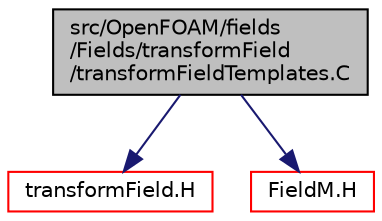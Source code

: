digraph "src/OpenFOAM/fields/Fields/transformField/transformFieldTemplates.C"
{
  bgcolor="transparent";
  edge [fontname="Helvetica",fontsize="10",labelfontname="Helvetica",labelfontsize="10"];
  node [fontname="Helvetica",fontsize="10",shape=record];
  Node1 [label="src/OpenFOAM/fields\l/Fields/transformField\l/transformFieldTemplates.C",height=0.2,width=0.4,color="black", fillcolor="grey75", style="filled", fontcolor="black"];
  Node1 -> Node2 [color="midnightblue",fontsize="10",style="solid",fontname="Helvetica"];
  Node2 [label="transformField.H",height=0.2,width=0.4,color="red",URL="$a08105.html",tooltip="Spatial transformation functions for primitive fields. "];
  Node1 -> Node3 [color="midnightblue",fontsize="10",style="solid",fontname="Helvetica"];
  Node3 [label="FieldM.H",height=0.2,width=0.4,color="red",URL="$a08057.html",tooltip="High performance macro functions for Field<Type> algebra. These expand using either array element acc..."];
}
